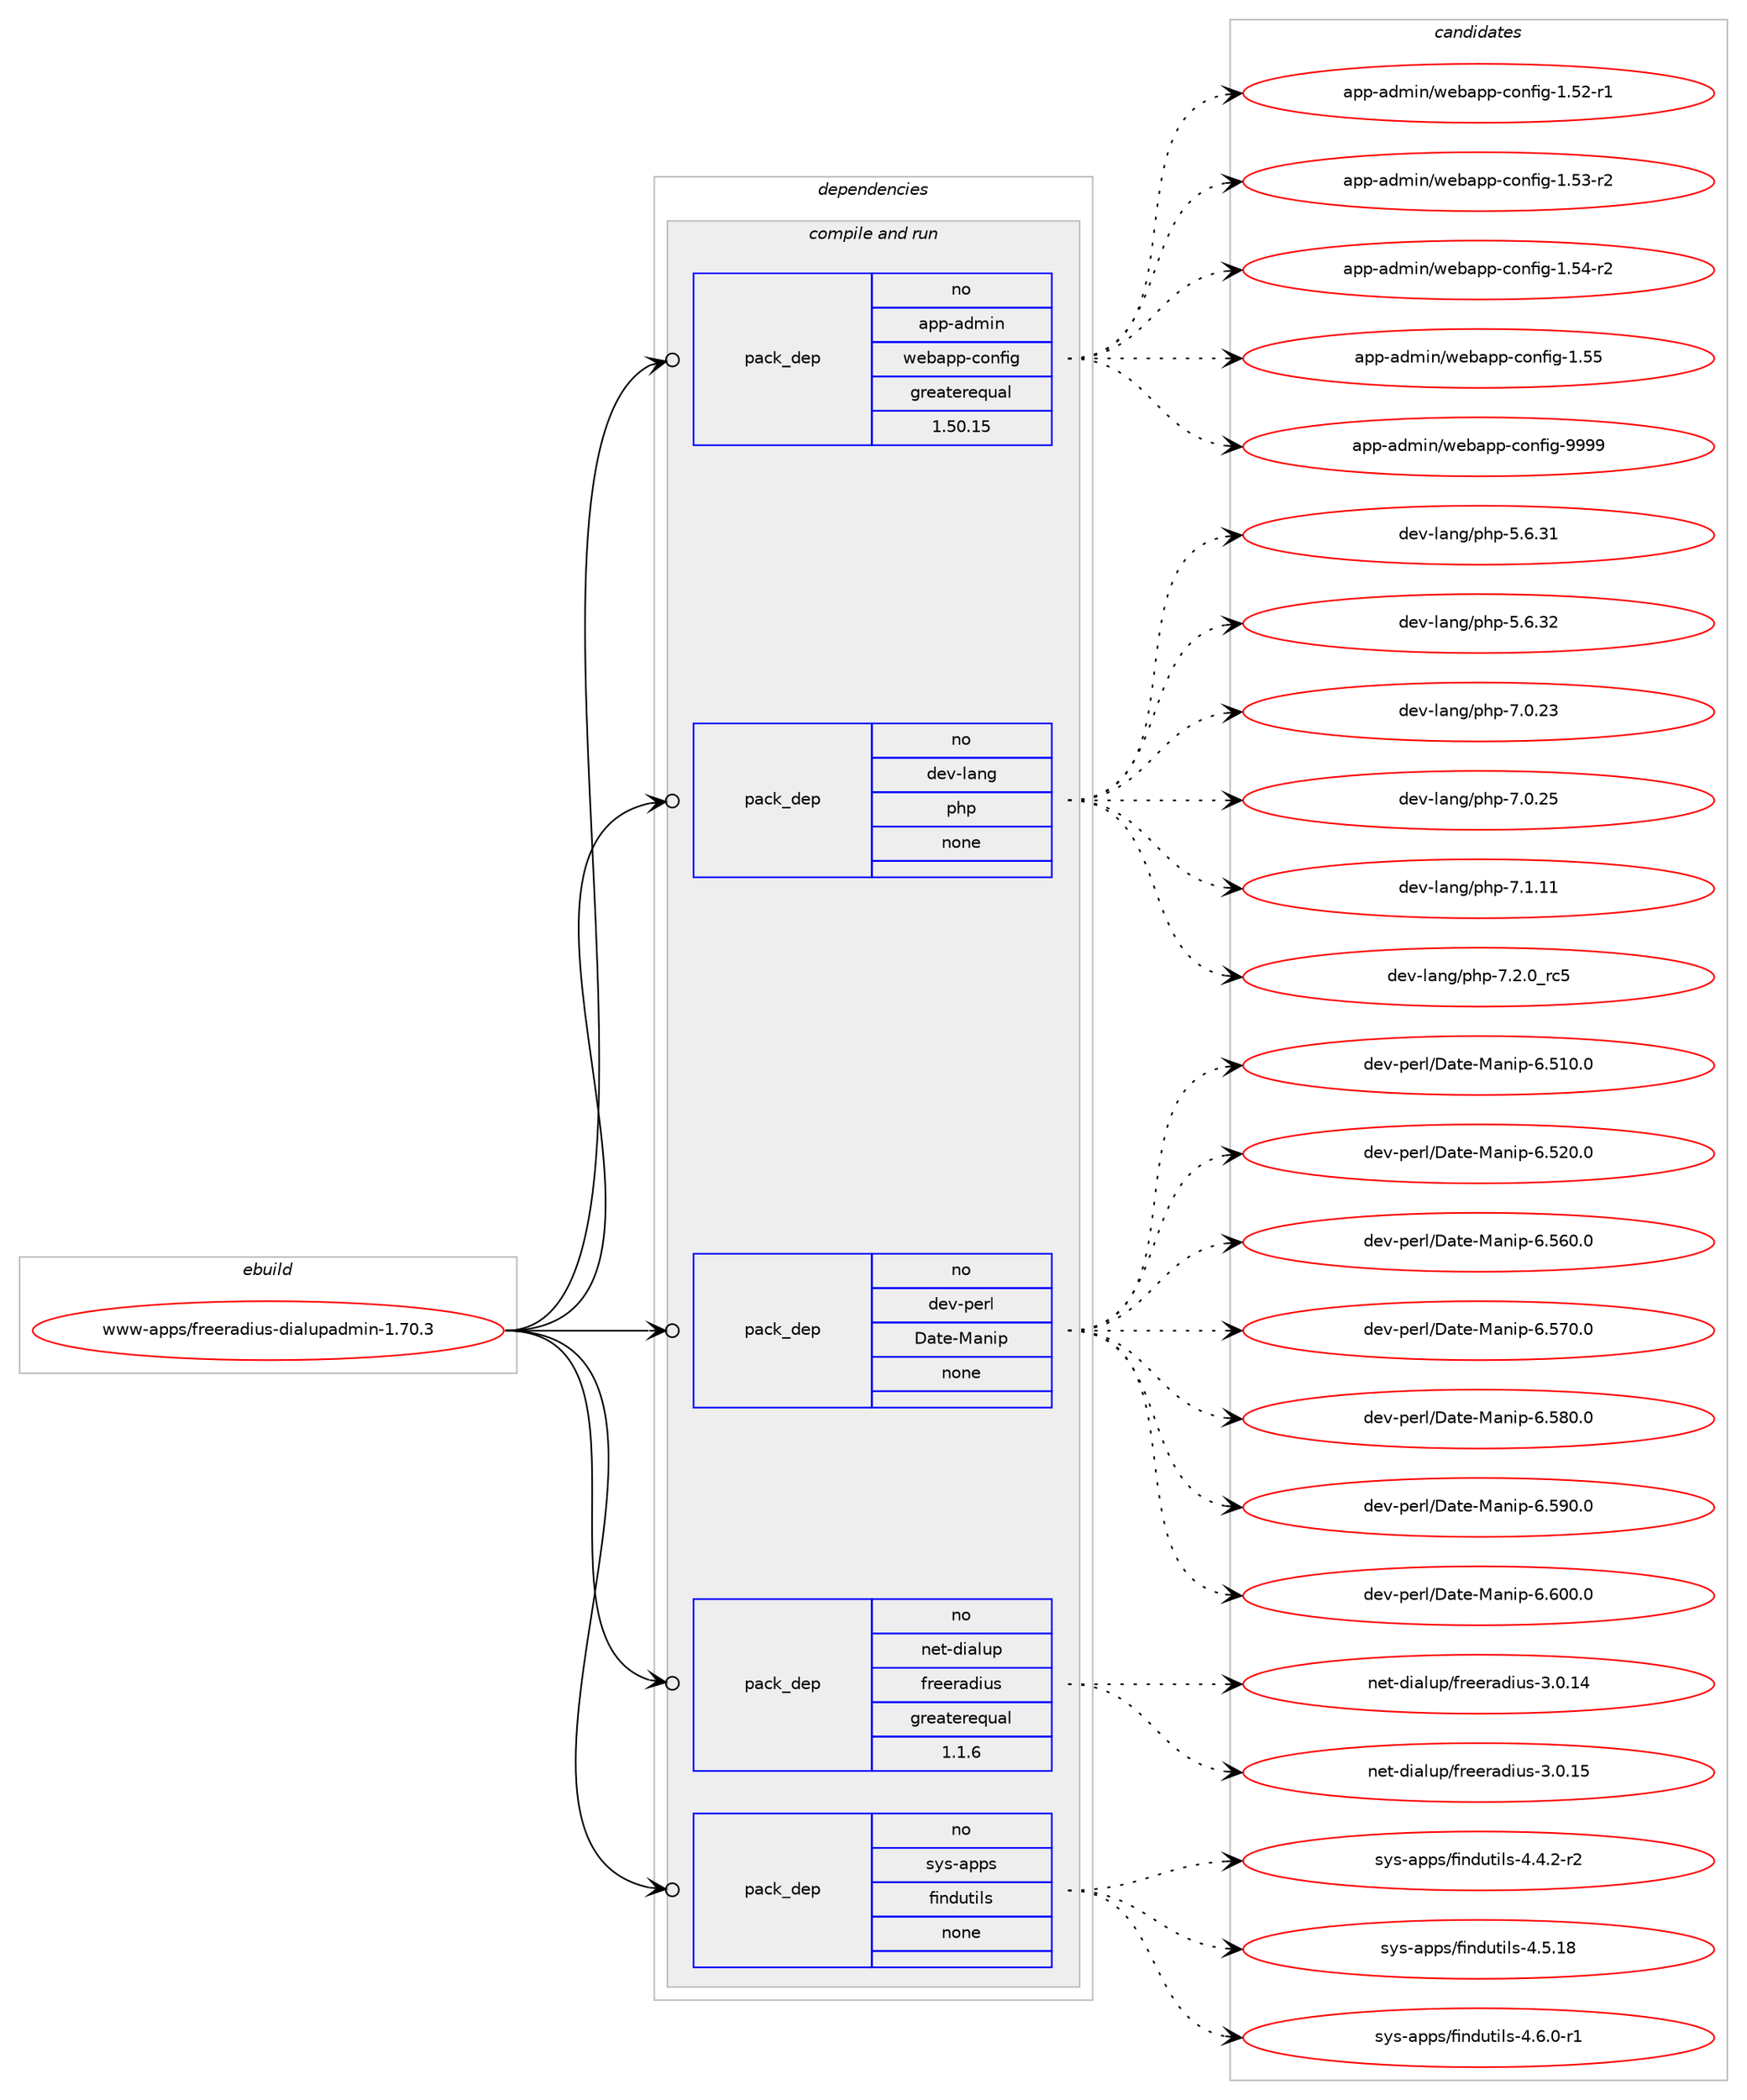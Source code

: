 digraph prolog {

# *************
# Graph options
# *************

newrank=true;
concentrate=true;
compound=true;
graph [rankdir=LR,fontname=Helvetica,fontsize=10,ranksep=1.5];#, ranksep=2.5, nodesep=0.2];
edge  [arrowhead=vee];
node  [fontname=Helvetica,fontsize=10];

# **********
# The ebuild
# **********

subgraph cluster_leftcol {
color=gray;
rank=same;
label=<<i>ebuild</i>>;
id [label="www-apps/freeradius-dialupadmin-1.70.3", color=red, width=4, href="../www-apps/freeradius-dialupadmin-1.70.3.svg"];
}

# ****************
# The dependencies
# ****************

subgraph cluster_midcol {
color=gray;
label=<<i>dependencies</i>>;
subgraph cluster_compile {
fillcolor="#eeeeee";
style=filled;
label=<<i>compile</i>>;
}
subgraph cluster_compileandrun {
fillcolor="#eeeeee";
style=filled;
label=<<i>compile and run</i>>;
subgraph pack371902 {
dependency500312 [label=<<TABLE BORDER="0" CELLBORDER="1" CELLSPACING="0" CELLPADDING="4" WIDTH="220"><TR><TD ROWSPAN="6" CELLPADDING="30">pack_dep</TD></TR><TR><TD WIDTH="110">no</TD></TR><TR><TD>app-admin</TD></TR><TR><TD>webapp-config</TD></TR><TR><TD>greaterequal</TD></TR><TR><TD>1.50.15</TD></TR></TABLE>>, shape=none, color=blue];
}
id:e -> dependency500312:w [weight=20,style="solid",arrowhead="odotvee"];
subgraph pack371903 {
dependency500313 [label=<<TABLE BORDER="0" CELLBORDER="1" CELLSPACING="0" CELLPADDING="4" WIDTH="220"><TR><TD ROWSPAN="6" CELLPADDING="30">pack_dep</TD></TR><TR><TD WIDTH="110">no</TD></TR><TR><TD>dev-lang</TD></TR><TR><TD>php</TD></TR><TR><TD>none</TD></TR><TR><TD></TD></TR></TABLE>>, shape=none, color=blue];
}
id:e -> dependency500313:w [weight=20,style="solid",arrowhead="odotvee"];
subgraph pack371904 {
dependency500314 [label=<<TABLE BORDER="0" CELLBORDER="1" CELLSPACING="0" CELLPADDING="4" WIDTH="220"><TR><TD ROWSPAN="6" CELLPADDING="30">pack_dep</TD></TR><TR><TD WIDTH="110">no</TD></TR><TR><TD>dev-perl</TD></TR><TR><TD>Date-Manip</TD></TR><TR><TD>none</TD></TR><TR><TD></TD></TR></TABLE>>, shape=none, color=blue];
}
id:e -> dependency500314:w [weight=20,style="solid",arrowhead="odotvee"];
subgraph pack371905 {
dependency500315 [label=<<TABLE BORDER="0" CELLBORDER="1" CELLSPACING="0" CELLPADDING="4" WIDTH="220"><TR><TD ROWSPAN="6" CELLPADDING="30">pack_dep</TD></TR><TR><TD WIDTH="110">no</TD></TR><TR><TD>net-dialup</TD></TR><TR><TD>freeradius</TD></TR><TR><TD>greaterequal</TD></TR><TR><TD>1.1.6</TD></TR></TABLE>>, shape=none, color=blue];
}
id:e -> dependency500315:w [weight=20,style="solid",arrowhead="odotvee"];
subgraph pack371906 {
dependency500316 [label=<<TABLE BORDER="0" CELLBORDER="1" CELLSPACING="0" CELLPADDING="4" WIDTH="220"><TR><TD ROWSPAN="6" CELLPADDING="30">pack_dep</TD></TR><TR><TD WIDTH="110">no</TD></TR><TR><TD>sys-apps</TD></TR><TR><TD>findutils</TD></TR><TR><TD>none</TD></TR><TR><TD></TD></TR></TABLE>>, shape=none, color=blue];
}
id:e -> dependency500316:w [weight=20,style="solid",arrowhead="odotvee"];
}
subgraph cluster_run {
fillcolor="#eeeeee";
style=filled;
label=<<i>run</i>>;
}
}

# **************
# The candidates
# **************

subgraph cluster_choices {
rank=same;
color=gray;
label=<<i>candidates</i>>;

subgraph choice371902 {
color=black;
nodesep=1;
choice971121124597100109105110471191019897112112459911111010210510345494653504511449 [label="app-admin/webapp-config-1.52-r1", color=red, width=4,href="../app-admin/webapp-config-1.52-r1.svg"];
choice971121124597100109105110471191019897112112459911111010210510345494653514511450 [label="app-admin/webapp-config-1.53-r2", color=red, width=4,href="../app-admin/webapp-config-1.53-r2.svg"];
choice971121124597100109105110471191019897112112459911111010210510345494653524511450 [label="app-admin/webapp-config-1.54-r2", color=red, width=4,href="../app-admin/webapp-config-1.54-r2.svg"];
choice97112112459710010910511047119101989711211245991111101021051034549465353 [label="app-admin/webapp-config-1.55", color=red, width=4,href="../app-admin/webapp-config-1.55.svg"];
choice97112112459710010910511047119101989711211245991111101021051034557575757 [label="app-admin/webapp-config-9999", color=red, width=4,href="../app-admin/webapp-config-9999.svg"];
dependency500312:e -> choice971121124597100109105110471191019897112112459911111010210510345494653504511449:w [style=dotted,weight="100"];
dependency500312:e -> choice971121124597100109105110471191019897112112459911111010210510345494653514511450:w [style=dotted,weight="100"];
dependency500312:e -> choice971121124597100109105110471191019897112112459911111010210510345494653524511450:w [style=dotted,weight="100"];
dependency500312:e -> choice97112112459710010910511047119101989711211245991111101021051034549465353:w [style=dotted,weight="100"];
dependency500312:e -> choice97112112459710010910511047119101989711211245991111101021051034557575757:w [style=dotted,weight="100"];
}
subgraph choice371903 {
color=black;
nodesep=1;
choice10010111845108971101034711210411245534654465149 [label="dev-lang/php-5.6.31", color=red, width=4,href="../dev-lang/php-5.6.31.svg"];
choice10010111845108971101034711210411245534654465150 [label="dev-lang/php-5.6.32", color=red, width=4,href="../dev-lang/php-5.6.32.svg"];
choice10010111845108971101034711210411245554648465051 [label="dev-lang/php-7.0.23", color=red, width=4,href="../dev-lang/php-7.0.23.svg"];
choice10010111845108971101034711210411245554648465053 [label="dev-lang/php-7.0.25", color=red, width=4,href="../dev-lang/php-7.0.25.svg"];
choice10010111845108971101034711210411245554649464949 [label="dev-lang/php-7.1.11", color=red, width=4,href="../dev-lang/php-7.1.11.svg"];
choice100101118451089711010347112104112455546504648951149953 [label="dev-lang/php-7.2.0_rc5", color=red, width=4,href="../dev-lang/php-7.2.0_rc5.svg"];
dependency500313:e -> choice10010111845108971101034711210411245534654465149:w [style=dotted,weight="100"];
dependency500313:e -> choice10010111845108971101034711210411245534654465150:w [style=dotted,weight="100"];
dependency500313:e -> choice10010111845108971101034711210411245554648465051:w [style=dotted,weight="100"];
dependency500313:e -> choice10010111845108971101034711210411245554648465053:w [style=dotted,weight="100"];
dependency500313:e -> choice10010111845108971101034711210411245554649464949:w [style=dotted,weight="100"];
dependency500313:e -> choice100101118451089711010347112104112455546504648951149953:w [style=dotted,weight="100"];
}
subgraph choice371904 {
color=black;
nodesep=1;
choice100101118451121011141084768971161014577971101051124554465349484648 [label="dev-perl/Date-Manip-6.510.0", color=red, width=4,href="../dev-perl/Date-Manip-6.510.0.svg"];
choice100101118451121011141084768971161014577971101051124554465350484648 [label="dev-perl/Date-Manip-6.520.0", color=red, width=4,href="../dev-perl/Date-Manip-6.520.0.svg"];
choice100101118451121011141084768971161014577971101051124554465354484648 [label="dev-perl/Date-Manip-6.560.0", color=red, width=4,href="../dev-perl/Date-Manip-6.560.0.svg"];
choice100101118451121011141084768971161014577971101051124554465355484648 [label="dev-perl/Date-Manip-6.570.0", color=red, width=4,href="../dev-perl/Date-Manip-6.570.0.svg"];
choice100101118451121011141084768971161014577971101051124554465356484648 [label="dev-perl/Date-Manip-6.580.0", color=red, width=4,href="../dev-perl/Date-Manip-6.580.0.svg"];
choice100101118451121011141084768971161014577971101051124554465357484648 [label="dev-perl/Date-Manip-6.590.0", color=red, width=4,href="../dev-perl/Date-Manip-6.590.0.svg"];
choice100101118451121011141084768971161014577971101051124554465448484648 [label="dev-perl/Date-Manip-6.600.0", color=red, width=4,href="../dev-perl/Date-Manip-6.600.0.svg"];
dependency500314:e -> choice100101118451121011141084768971161014577971101051124554465349484648:w [style=dotted,weight="100"];
dependency500314:e -> choice100101118451121011141084768971161014577971101051124554465350484648:w [style=dotted,weight="100"];
dependency500314:e -> choice100101118451121011141084768971161014577971101051124554465354484648:w [style=dotted,weight="100"];
dependency500314:e -> choice100101118451121011141084768971161014577971101051124554465355484648:w [style=dotted,weight="100"];
dependency500314:e -> choice100101118451121011141084768971161014577971101051124554465356484648:w [style=dotted,weight="100"];
dependency500314:e -> choice100101118451121011141084768971161014577971101051124554465357484648:w [style=dotted,weight="100"];
dependency500314:e -> choice100101118451121011141084768971161014577971101051124554465448484648:w [style=dotted,weight="100"];
}
subgraph choice371905 {
color=black;
nodesep=1;
choice1101011164510010597108117112471021141011011149710010511711545514648464952 [label="net-dialup/freeradius-3.0.14", color=red, width=4,href="../net-dialup/freeradius-3.0.14.svg"];
choice1101011164510010597108117112471021141011011149710010511711545514648464953 [label="net-dialup/freeradius-3.0.15", color=red, width=4,href="../net-dialup/freeradius-3.0.15.svg"];
dependency500315:e -> choice1101011164510010597108117112471021141011011149710010511711545514648464952:w [style=dotted,weight="100"];
dependency500315:e -> choice1101011164510010597108117112471021141011011149710010511711545514648464953:w [style=dotted,weight="100"];
}
subgraph choice371906 {
color=black;
nodesep=1;
choice1151211154597112112115471021051101001171161051081154552465246504511450 [label="sys-apps/findutils-4.4.2-r2", color=red, width=4,href="../sys-apps/findutils-4.4.2-r2.svg"];
choice11512111545971121121154710210511010011711610510811545524653464956 [label="sys-apps/findutils-4.5.18", color=red, width=4,href="../sys-apps/findutils-4.5.18.svg"];
choice1151211154597112112115471021051101001171161051081154552465446484511449 [label="sys-apps/findutils-4.6.0-r1", color=red, width=4,href="../sys-apps/findutils-4.6.0-r1.svg"];
dependency500316:e -> choice1151211154597112112115471021051101001171161051081154552465246504511450:w [style=dotted,weight="100"];
dependency500316:e -> choice11512111545971121121154710210511010011711610510811545524653464956:w [style=dotted,weight="100"];
dependency500316:e -> choice1151211154597112112115471021051101001171161051081154552465446484511449:w [style=dotted,weight="100"];
}
}

}
